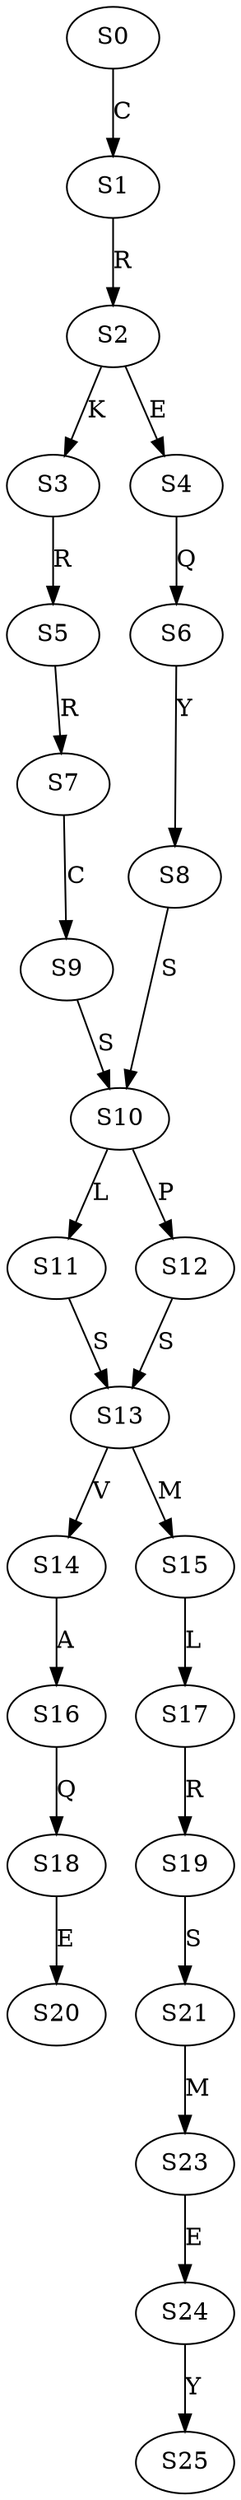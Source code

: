 strict digraph  {
	S0 -> S1 [ label = C ];
	S1 -> S2 [ label = R ];
	S2 -> S3 [ label = K ];
	S2 -> S4 [ label = E ];
	S3 -> S5 [ label = R ];
	S4 -> S6 [ label = Q ];
	S5 -> S7 [ label = R ];
	S6 -> S8 [ label = Y ];
	S7 -> S9 [ label = C ];
	S8 -> S10 [ label = S ];
	S9 -> S10 [ label = S ];
	S10 -> S11 [ label = L ];
	S10 -> S12 [ label = P ];
	S11 -> S13 [ label = S ];
	S12 -> S13 [ label = S ];
	S13 -> S14 [ label = V ];
	S13 -> S15 [ label = M ];
	S14 -> S16 [ label = A ];
	S15 -> S17 [ label = L ];
	S16 -> S18 [ label = Q ];
	S17 -> S19 [ label = R ];
	S18 -> S20 [ label = E ];
	S19 -> S21 [ label = S ];
	S21 -> S23 [ label = M ];
	S23 -> S24 [ label = E ];
	S24 -> S25 [ label = Y ];
}
